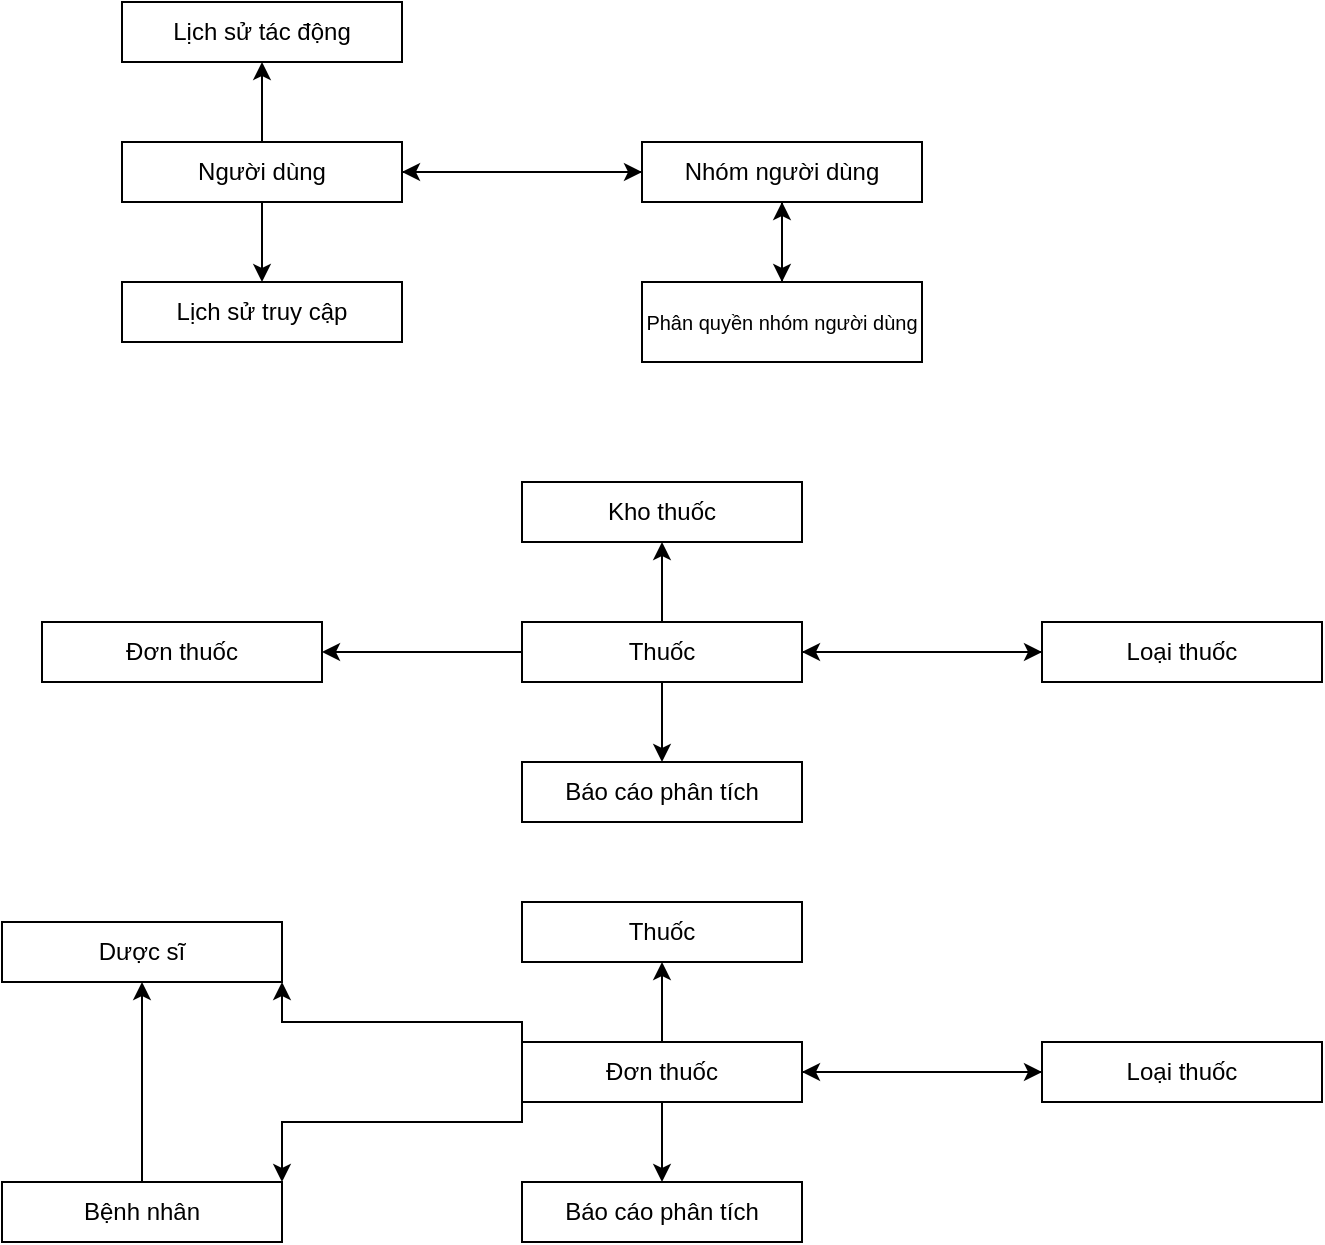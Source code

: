 <mxfile version="26.1.1">
  <diagram id="prtHgNgQTEPvFCAcTncT" name="Page-1">
    <mxGraphModel dx="1042" dy="573" grid="1" gridSize="10" guides="1" tooltips="1" connect="1" arrows="1" fold="1" page="1" pageScale="1" pageWidth="827" pageHeight="1169" math="0" shadow="0">
      <root>
        <mxCell id="0" />
        <mxCell id="1" parent="0" />
        <mxCell id="QgmlWZk6aCymqvTxZqvN-9" style="edgeStyle=orthogonalEdgeStyle;rounded=0;orthogonalLoop=1;jettySize=auto;html=1;exitX=0.5;exitY=0;exitDx=0;exitDy=0;entryX=0.5;entryY=1;entryDx=0;entryDy=0;" edge="1" parent="1" source="QgmlWZk6aCymqvTxZqvN-3" target="QgmlWZk6aCymqvTxZqvN-6">
          <mxGeometry relative="1" as="geometry" />
        </mxCell>
        <mxCell id="QgmlWZk6aCymqvTxZqvN-10" style="edgeStyle=orthogonalEdgeStyle;rounded=0;orthogonalLoop=1;jettySize=auto;html=1;exitX=0.5;exitY=1;exitDx=0;exitDy=0;entryX=0.5;entryY=0;entryDx=0;entryDy=0;" edge="1" parent="1" source="QgmlWZk6aCymqvTxZqvN-3" target="QgmlWZk6aCymqvTxZqvN-4">
          <mxGeometry relative="1" as="geometry" />
        </mxCell>
        <mxCell id="QgmlWZk6aCymqvTxZqvN-11" style="edgeStyle=orthogonalEdgeStyle;rounded=0;orthogonalLoop=1;jettySize=auto;html=1;exitX=1;exitY=0.5;exitDx=0;exitDy=0;entryX=0;entryY=0.5;entryDx=0;entryDy=0;" edge="1" parent="1" source="QgmlWZk6aCymqvTxZqvN-3" target="QgmlWZk6aCymqvTxZqvN-7">
          <mxGeometry relative="1" as="geometry" />
        </mxCell>
        <mxCell id="QgmlWZk6aCymqvTxZqvN-3" value="Người dùng" style="rounded=0;whiteSpace=wrap;html=1;" vertex="1" parent="1">
          <mxGeometry x="80" y="140" width="140" height="30" as="geometry" />
        </mxCell>
        <mxCell id="QgmlWZk6aCymqvTxZqvN-4" value="Lịch sử truy cập" style="rounded=0;whiteSpace=wrap;html=1;" vertex="1" parent="1">
          <mxGeometry x="80" y="210" width="140" height="30" as="geometry" />
        </mxCell>
        <mxCell id="QgmlWZk6aCymqvTxZqvN-14" style="edgeStyle=orthogonalEdgeStyle;rounded=0;orthogonalLoop=1;jettySize=auto;html=1;exitX=0.5;exitY=0;exitDx=0;exitDy=0;" edge="1" parent="1" source="QgmlWZk6aCymqvTxZqvN-5">
          <mxGeometry relative="1" as="geometry">
            <mxPoint x="410" y="170" as="targetPoint" />
          </mxGeometry>
        </mxCell>
        <mxCell id="QgmlWZk6aCymqvTxZqvN-5" value="Phân quyền nhóm người dùng" style="rounded=0;whiteSpace=wrap;html=1;fontSize=10;" vertex="1" parent="1">
          <mxGeometry x="340" y="210" width="140" height="40" as="geometry" />
        </mxCell>
        <mxCell id="QgmlWZk6aCymqvTxZqvN-6" value="Lịch sử tác động" style="rounded=0;whiteSpace=wrap;html=1;" vertex="1" parent="1">
          <mxGeometry x="80" y="70" width="140" height="30" as="geometry" />
        </mxCell>
        <mxCell id="QgmlWZk6aCymqvTxZqvN-12" style="edgeStyle=orthogonalEdgeStyle;rounded=0;orthogonalLoop=1;jettySize=auto;html=1;exitX=0;exitY=0.5;exitDx=0;exitDy=0;" edge="1" parent="1" source="QgmlWZk6aCymqvTxZqvN-7">
          <mxGeometry relative="1" as="geometry">
            <mxPoint x="220" y="155" as="targetPoint" />
          </mxGeometry>
        </mxCell>
        <mxCell id="QgmlWZk6aCymqvTxZqvN-13" style="edgeStyle=orthogonalEdgeStyle;rounded=0;orthogonalLoop=1;jettySize=auto;html=1;exitX=0.5;exitY=1;exitDx=0;exitDy=0;entryX=0.5;entryY=0;entryDx=0;entryDy=0;" edge="1" parent="1" source="QgmlWZk6aCymqvTxZqvN-7" target="QgmlWZk6aCymqvTxZqvN-5">
          <mxGeometry relative="1" as="geometry" />
        </mxCell>
        <mxCell id="QgmlWZk6aCymqvTxZqvN-7" value="Nhóm người dùng" style="rounded=0;whiteSpace=wrap;html=1;" vertex="1" parent="1">
          <mxGeometry x="340" y="140" width="140" height="30" as="geometry" />
        </mxCell>
        <mxCell id="QgmlWZk6aCymqvTxZqvN-15" style="edgeStyle=orthogonalEdgeStyle;rounded=0;orthogonalLoop=1;jettySize=auto;html=1;exitX=0.5;exitY=0;exitDx=0;exitDy=0;entryX=0.5;entryY=1;entryDx=0;entryDy=0;" edge="1" parent="1" source="QgmlWZk6aCymqvTxZqvN-18" target="QgmlWZk6aCymqvTxZqvN-22">
          <mxGeometry relative="1" as="geometry" />
        </mxCell>
        <mxCell id="QgmlWZk6aCymqvTxZqvN-16" style="edgeStyle=orthogonalEdgeStyle;rounded=0;orthogonalLoop=1;jettySize=auto;html=1;exitX=0.5;exitY=1;exitDx=0;exitDy=0;entryX=0.5;entryY=0;entryDx=0;entryDy=0;" edge="1" parent="1" source="QgmlWZk6aCymqvTxZqvN-18" target="QgmlWZk6aCymqvTxZqvN-19">
          <mxGeometry relative="1" as="geometry" />
        </mxCell>
        <mxCell id="QgmlWZk6aCymqvTxZqvN-17" style="edgeStyle=orthogonalEdgeStyle;rounded=0;orthogonalLoop=1;jettySize=auto;html=1;exitX=1;exitY=0.5;exitDx=0;exitDy=0;entryX=0;entryY=0.5;entryDx=0;entryDy=0;" edge="1" parent="1" source="QgmlWZk6aCymqvTxZqvN-18" target="QgmlWZk6aCymqvTxZqvN-25">
          <mxGeometry relative="1" as="geometry" />
        </mxCell>
        <mxCell id="QgmlWZk6aCymqvTxZqvN-37" style="edgeStyle=orthogonalEdgeStyle;rounded=0;orthogonalLoop=1;jettySize=auto;html=1;exitX=0;exitY=0.5;exitDx=0;exitDy=0;entryX=1;entryY=0.5;entryDx=0;entryDy=0;" edge="1" parent="1" source="QgmlWZk6aCymqvTxZqvN-18" target="QgmlWZk6aCymqvTxZqvN-34">
          <mxGeometry relative="1" as="geometry" />
        </mxCell>
        <mxCell id="QgmlWZk6aCymqvTxZqvN-18" value="Thuốc" style="rounded=0;whiteSpace=wrap;html=1;" vertex="1" parent="1">
          <mxGeometry x="280" y="380" width="140" height="30" as="geometry" />
        </mxCell>
        <mxCell id="QgmlWZk6aCymqvTxZqvN-19" value="Báo cáo phân tích" style="rounded=0;whiteSpace=wrap;html=1;" vertex="1" parent="1">
          <mxGeometry x="280" y="450" width="140" height="30" as="geometry" />
        </mxCell>
        <mxCell id="QgmlWZk6aCymqvTxZqvN-22" value="Kho thuốc" style="rounded=0;whiteSpace=wrap;html=1;" vertex="1" parent="1">
          <mxGeometry x="280" y="310" width="140" height="30" as="geometry" />
        </mxCell>
        <mxCell id="QgmlWZk6aCymqvTxZqvN-23" style="edgeStyle=orthogonalEdgeStyle;rounded=0;orthogonalLoop=1;jettySize=auto;html=1;exitX=0;exitY=0.5;exitDx=0;exitDy=0;" edge="1" parent="1" source="QgmlWZk6aCymqvTxZqvN-25">
          <mxGeometry relative="1" as="geometry">
            <mxPoint x="420" y="395" as="targetPoint" />
          </mxGeometry>
        </mxCell>
        <mxCell id="QgmlWZk6aCymqvTxZqvN-25" value="Loại thuốc" style="rounded=0;whiteSpace=wrap;html=1;" vertex="1" parent="1">
          <mxGeometry x="540" y="380" width="140" height="30" as="geometry" />
        </mxCell>
        <mxCell id="QgmlWZk6aCymqvTxZqvN-34" value="Đơn thuốc" style="rounded=0;whiteSpace=wrap;html=1;" vertex="1" parent="1">
          <mxGeometry x="40" y="380" width="140" height="30" as="geometry" />
        </mxCell>
        <mxCell id="QgmlWZk6aCymqvTxZqvN-38" style="edgeStyle=orthogonalEdgeStyle;rounded=0;orthogonalLoop=1;jettySize=auto;html=1;exitX=0.5;exitY=0;exitDx=0;exitDy=0;entryX=0.5;entryY=1;entryDx=0;entryDy=0;" edge="1" parent="1" source="QgmlWZk6aCymqvTxZqvN-41" target="QgmlWZk6aCymqvTxZqvN-43">
          <mxGeometry relative="1" as="geometry" />
        </mxCell>
        <mxCell id="QgmlWZk6aCymqvTxZqvN-39" style="edgeStyle=orthogonalEdgeStyle;rounded=0;orthogonalLoop=1;jettySize=auto;html=1;exitX=0.5;exitY=1;exitDx=0;exitDy=0;entryX=0.5;entryY=0;entryDx=0;entryDy=0;" edge="1" parent="1" source="QgmlWZk6aCymqvTxZqvN-41" target="QgmlWZk6aCymqvTxZqvN-42">
          <mxGeometry relative="1" as="geometry" />
        </mxCell>
        <mxCell id="QgmlWZk6aCymqvTxZqvN-40" style="edgeStyle=orthogonalEdgeStyle;rounded=0;orthogonalLoop=1;jettySize=auto;html=1;exitX=1;exitY=0.5;exitDx=0;exitDy=0;entryX=0;entryY=0.5;entryDx=0;entryDy=0;" edge="1" parent="1" source="QgmlWZk6aCymqvTxZqvN-41" target="QgmlWZk6aCymqvTxZqvN-45">
          <mxGeometry relative="1" as="geometry" />
        </mxCell>
        <mxCell id="QgmlWZk6aCymqvTxZqvN-50" style="edgeStyle=orthogonalEdgeStyle;rounded=0;orthogonalLoop=1;jettySize=auto;html=1;exitX=0;exitY=1;exitDx=0;exitDy=0;entryX=1;entryY=0;entryDx=0;entryDy=0;" edge="1" parent="1" source="QgmlWZk6aCymqvTxZqvN-41" target="QgmlWZk6aCymqvTxZqvN-48">
          <mxGeometry relative="1" as="geometry">
            <Array as="points">
              <mxPoint x="280" y="630" />
              <mxPoint x="160" y="630" />
            </Array>
          </mxGeometry>
        </mxCell>
        <mxCell id="QgmlWZk6aCymqvTxZqvN-51" style="edgeStyle=orthogonalEdgeStyle;rounded=0;orthogonalLoop=1;jettySize=auto;html=1;exitX=0;exitY=0;exitDx=0;exitDy=0;entryX=1;entryY=1;entryDx=0;entryDy=0;" edge="1" parent="1" source="QgmlWZk6aCymqvTxZqvN-41" target="QgmlWZk6aCymqvTxZqvN-46">
          <mxGeometry relative="1" as="geometry">
            <Array as="points">
              <mxPoint x="280" y="580" />
              <mxPoint x="160" y="580" />
            </Array>
          </mxGeometry>
        </mxCell>
        <mxCell id="QgmlWZk6aCymqvTxZqvN-41" value="Đơn thuốc" style="rounded=0;whiteSpace=wrap;html=1;" vertex="1" parent="1">
          <mxGeometry x="280" y="590" width="140" height="30" as="geometry" />
        </mxCell>
        <mxCell id="QgmlWZk6aCymqvTxZqvN-42" value="Báo cáo phân tích" style="rounded=0;whiteSpace=wrap;html=1;" vertex="1" parent="1">
          <mxGeometry x="280" y="660" width="140" height="30" as="geometry" />
        </mxCell>
        <mxCell id="QgmlWZk6aCymqvTxZqvN-43" value="Thuốc" style="rounded=0;whiteSpace=wrap;html=1;" vertex="1" parent="1">
          <mxGeometry x="280" y="520" width="140" height="30" as="geometry" />
        </mxCell>
        <mxCell id="QgmlWZk6aCymqvTxZqvN-44" style="edgeStyle=orthogonalEdgeStyle;rounded=0;orthogonalLoop=1;jettySize=auto;html=1;exitX=0;exitY=0.5;exitDx=0;exitDy=0;" edge="1" parent="1" source="QgmlWZk6aCymqvTxZqvN-45">
          <mxGeometry relative="1" as="geometry">
            <mxPoint x="420" y="605" as="targetPoint" />
          </mxGeometry>
        </mxCell>
        <mxCell id="QgmlWZk6aCymqvTxZqvN-45" value="Loại thuốc" style="rounded=0;whiteSpace=wrap;html=1;" vertex="1" parent="1">
          <mxGeometry x="540" y="590" width="140" height="30" as="geometry" />
        </mxCell>
        <mxCell id="QgmlWZk6aCymqvTxZqvN-46" value="Dược sĩ" style="rounded=0;whiteSpace=wrap;html=1;" vertex="1" parent="1">
          <mxGeometry x="20" y="530" width="140" height="30" as="geometry" />
        </mxCell>
        <mxCell id="QgmlWZk6aCymqvTxZqvN-49" style="edgeStyle=orthogonalEdgeStyle;rounded=0;orthogonalLoop=1;jettySize=auto;html=1;exitX=0.5;exitY=0;exitDx=0;exitDy=0;entryX=0.5;entryY=1;entryDx=0;entryDy=0;" edge="1" parent="1" source="QgmlWZk6aCymqvTxZqvN-48" target="QgmlWZk6aCymqvTxZqvN-46">
          <mxGeometry relative="1" as="geometry" />
        </mxCell>
        <mxCell id="QgmlWZk6aCymqvTxZqvN-48" value="Bệnh nhân" style="rounded=0;whiteSpace=wrap;html=1;" vertex="1" parent="1">
          <mxGeometry x="20" y="660" width="140" height="30" as="geometry" />
        </mxCell>
      </root>
    </mxGraphModel>
  </diagram>
</mxfile>
